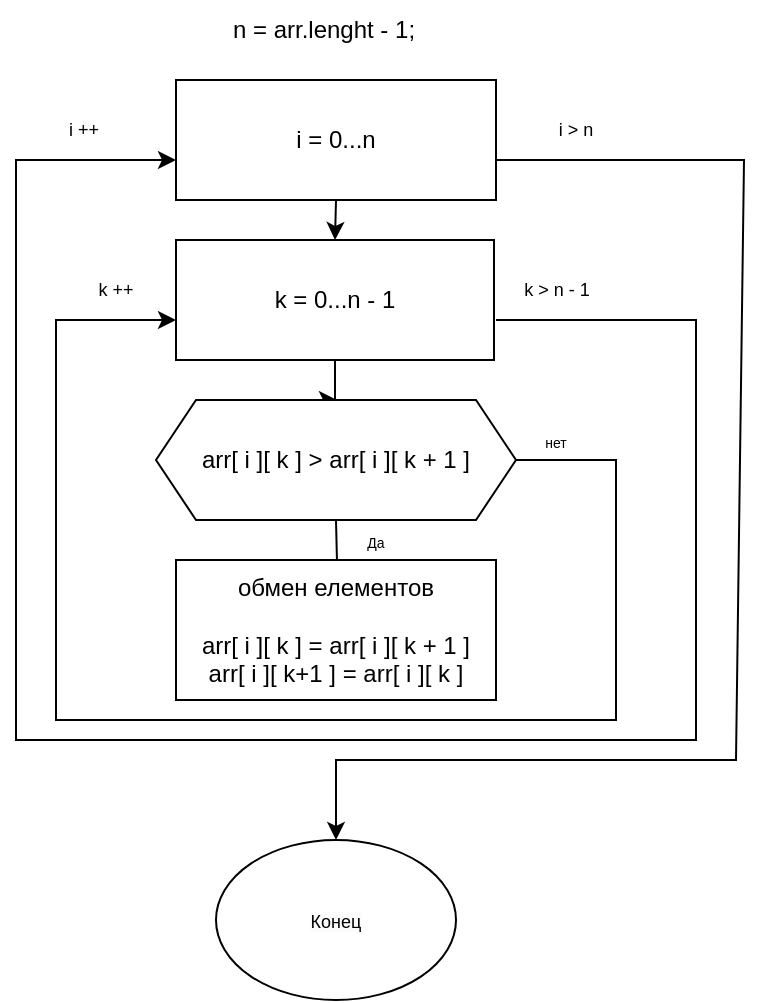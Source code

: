 <mxfile version="20.8.16" type="device"><diagram name="Page-1" id="0fWGp2933rn0xmbG7jnF"><mxGraphModel dx="1680" dy="703" grid="1" gridSize="10" guides="1" tooltips="1" connect="1" arrows="1" fold="1" page="1" pageScale="1" pageWidth="700" pageHeight="1000" math="0" shadow="0"><root><mxCell id="0"/><mxCell id="1" parent="0"/><mxCell id="XDttfF7pr4vYN2tq237h-1" value="i = 0...n" style="rounded=0;whiteSpace=wrap;html=1;" vertex="1" parent="1"><mxGeometry x="340" y="240" width="160" height="60" as="geometry"/></mxCell><mxCell id="XDttfF7pr4vYN2tq237h-2" value="" style="edgeStyle=orthogonalEdgeStyle;rounded=0;orthogonalLoop=1;jettySize=auto;html=1;" edge="1" parent="1" source="XDttfF7pr4vYN2tq237h-3"><mxGeometry relative="1" as="geometry"><mxPoint x="420" y="400" as="targetPoint"/></mxGeometry></mxCell><mxCell id="XDttfF7pr4vYN2tq237h-3" value="k = 0...n - 1" style="rounded=0;whiteSpace=wrap;html=1;" vertex="1" parent="1"><mxGeometry x="340" y="320" width="159" height="60" as="geometry"/></mxCell><mxCell id="XDttfF7pr4vYN2tq237h-4" value="" style="endArrow=classic;html=1;rounded=0;exitX=0.5;exitY=1;exitDx=0;exitDy=0;entryX=0.5;entryY=0;entryDx=0;entryDy=0;" edge="1" parent="1" source="XDttfF7pr4vYN2tq237h-1" target="XDttfF7pr4vYN2tq237h-3"><mxGeometry width="50" height="50" relative="1" as="geometry"><mxPoint x="410" y="380" as="sourcePoint"/><mxPoint x="460" y="330" as="targetPoint"/></mxGeometry></mxCell><mxCell id="XDttfF7pr4vYN2tq237h-5" value="" style="edgeStyle=orthogonalEdgeStyle;rounded=0;orthogonalLoop=1;jettySize=auto;html=1;" edge="1" parent="1" target="XDttfF7pr4vYN2tq237h-8"><mxGeometry relative="1" as="geometry"><mxPoint x="420" y="460" as="sourcePoint"/></mxGeometry></mxCell><mxCell id="XDttfF7pr4vYN2tq237h-7" value="n = arr.lenght - 1;" style="text;html=1;strokeColor=none;fillColor=none;align=center;verticalAlign=middle;whiteSpace=wrap;rounded=0;" vertex="1" parent="1"><mxGeometry x="264" y="200" width="300" height="30" as="geometry"/></mxCell><mxCell id="XDttfF7pr4vYN2tq237h-8" value="обмен елементов&lt;br&gt;&lt;br&gt;arr[ i ][ k ] = arr[ i ][ k + 1 ]&lt;br&gt;arr[ i ][ k+1 ] = arr[ i ][ k ]" style="whiteSpace=wrap;html=1;rounded=0;" vertex="1" parent="1"><mxGeometry x="340" y="480" width="160" height="70" as="geometry"/></mxCell><mxCell id="XDttfF7pr4vYN2tq237h-9" value="&lt;font style=&quot;font-size: 7px;&quot;&gt;Да&lt;/font&gt;" style="text;html=1;strokeColor=none;fillColor=none;align=center;verticalAlign=middle;whiteSpace=wrap;rounded=0;fontSize=10;" vertex="1" parent="1"><mxGeometry x="410" y="460" width="60" height="20" as="geometry"/></mxCell><mxCell id="XDttfF7pr4vYN2tq237h-10" value="&lt;font style=&quot;font-size: 7px;&quot;&gt;нет&lt;/font&gt;" style="text;html=1;strokeColor=none;fillColor=none;align=center;verticalAlign=middle;whiteSpace=wrap;rounded=0;fontSize=10;" vertex="1" parent="1"><mxGeometry x="500" y="410" width="60" height="20" as="geometry"/></mxCell><mxCell id="XDttfF7pr4vYN2tq237h-11" value="" style="endArrow=classic;html=1;rounded=0;fontSize=7;exitX=1;exitY=0.5;exitDx=0;exitDy=0;entryX=0;entryY=0.667;entryDx=0;entryDy=0;entryPerimeter=0;" edge="1" parent="1" target="XDttfF7pr4vYN2tq237h-3"><mxGeometry width="50" height="50" relative="1" as="geometry"><mxPoint x="500" y="430" as="sourcePoint"/><mxPoint x="280" y="320" as="targetPoint"/><Array as="points"><mxPoint x="560" y="430"/><mxPoint x="560" y="560"/><mxPoint x="280" y="560"/><mxPoint x="280" y="360"/></Array></mxGeometry></mxCell><mxCell id="XDttfF7pr4vYN2tq237h-12" value="k ++" style="text;html=1;strokeColor=none;fillColor=none;align=center;verticalAlign=middle;whiteSpace=wrap;rounded=0;fontSize=9;" vertex="1" parent="1"><mxGeometry x="280" y="330" width="60" height="30" as="geometry"/></mxCell><mxCell id="XDttfF7pr4vYN2tq237h-13" value="" style="endArrow=classic;html=1;rounded=0;fontSize=7;entryX=0;entryY=0.667;entryDx=0;entryDy=0;entryPerimeter=0;" edge="1" parent="1" target="XDttfF7pr4vYN2tq237h-1"><mxGeometry width="50" height="50" relative="1" as="geometry"><mxPoint x="500" y="360" as="sourcePoint"/><mxPoint x="240" y="240" as="targetPoint"/><Array as="points"><mxPoint x="600" y="360"/><mxPoint x="600" y="570"/><mxPoint x="260" y="570"/><mxPoint x="260" y="330"/><mxPoint x="260" y="280"/></Array></mxGeometry></mxCell><mxCell id="XDttfF7pr4vYN2tq237h-14" value="k &amp;gt; n - 1" style="text;html=1;align=center;verticalAlign=middle;resizable=0;points=[];autosize=1;strokeColor=none;fillColor=none;fontSize=9;" vertex="1" parent="1"><mxGeometry x="500" y="335" width="60" height="20" as="geometry"/></mxCell><mxCell id="XDttfF7pr4vYN2tq237h-15" value="i ++" style="text;html=1;strokeColor=none;fillColor=none;align=center;verticalAlign=middle;whiteSpace=wrap;rounded=0;fontSize=9;" vertex="1" parent="1"><mxGeometry x="264" y="250" width="60" height="30" as="geometry"/></mxCell><mxCell id="XDttfF7pr4vYN2tq237h-16" value="" style="endArrow=classic;html=1;rounded=0;fontSize=7;exitX=1.002;exitY=0.666;exitDx=0;exitDy=0;exitPerimeter=0;entryX=0.5;entryY=0;entryDx=0;entryDy=0;" edge="1" parent="1" source="XDttfF7pr4vYN2tq237h-1"><mxGeometry width="50" height="50" relative="1" as="geometry"><mxPoint x="524" y="280" as="sourcePoint"/><mxPoint x="420" y="620" as="targetPoint"/><Array as="points"><mxPoint x="624" y="280"/><mxPoint x="620" y="580"/><mxPoint x="420" y="580"/></Array></mxGeometry></mxCell><mxCell id="XDttfF7pr4vYN2tq237h-17" value="i &amp;gt; n" style="text;html=1;strokeColor=none;fillColor=none;align=center;verticalAlign=middle;whiteSpace=wrap;rounded=0;fontSize=9;" vertex="1" parent="1"><mxGeometry x="510" y="250" width="60" height="30" as="geometry"/></mxCell><mxCell id="XDttfF7pr4vYN2tq237h-18" value="&lt;span style=&quot;color: rgb(0, 0, 0); font-family: Helvetica; font-size: 9px; font-style: normal; font-variant-ligatures: normal; font-variant-caps: normal; font-weight: 400; letter-spacing: normal; orphans: 2; text-align: center; text-indent: 0px; text-transform: none; widows: 2; word-spacing: 0px; -webkit-text-stroke-width: 0px; background-color: rgb(251, 251, 251); text-decoration-thickness: initial; text-decoration-style: initial; text-decoration-color: initial; float: none; display: inline !important;&quot;&gt;Конец&lt;/span&gt;" style="ellipse;whiteSpace=wrap;html=1;" vertex="1" parent="1"><mxGeometry x="360" y="620" width="120" height="80" as="geometry"/></mxCell><mxCell id="XDttfF7pr4vYN2tq237h-19" value="arr[ i ][ k ] &amp;gt; arr[ i ][ k + 1 ]" style="shape=hexagon;perimeter=hexagonPerimeter2;whiteSpace=wrap;html=1;fixedSize=1;" vertex="1" parent="1"><mxGeometry x="330" y="400" width="180" height="60" as="geometry"/></mxCell></root></mxGraphModel></diagram></mxfile>
